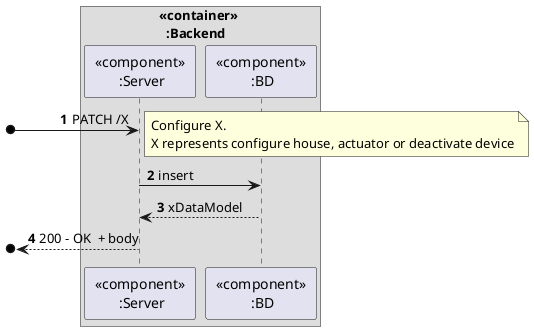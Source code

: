 @startuml
'https://plantuml.com/sequence-diagram

autonumber
!pragma teoz true


box "<<container>> \n  :Backend"
    participant " <<component>> \n :Server" as Server
    participant " <<component>> \n :BD" as BD
end box

[o-> Server: PATCH /X

note right
  Configure X.
  X represents configure house, actuator or deactivate device
end note

Server -> BD : insert
BD --> Server : xDataModel
[o<-- Server: 200 - OK  + body



@enduml